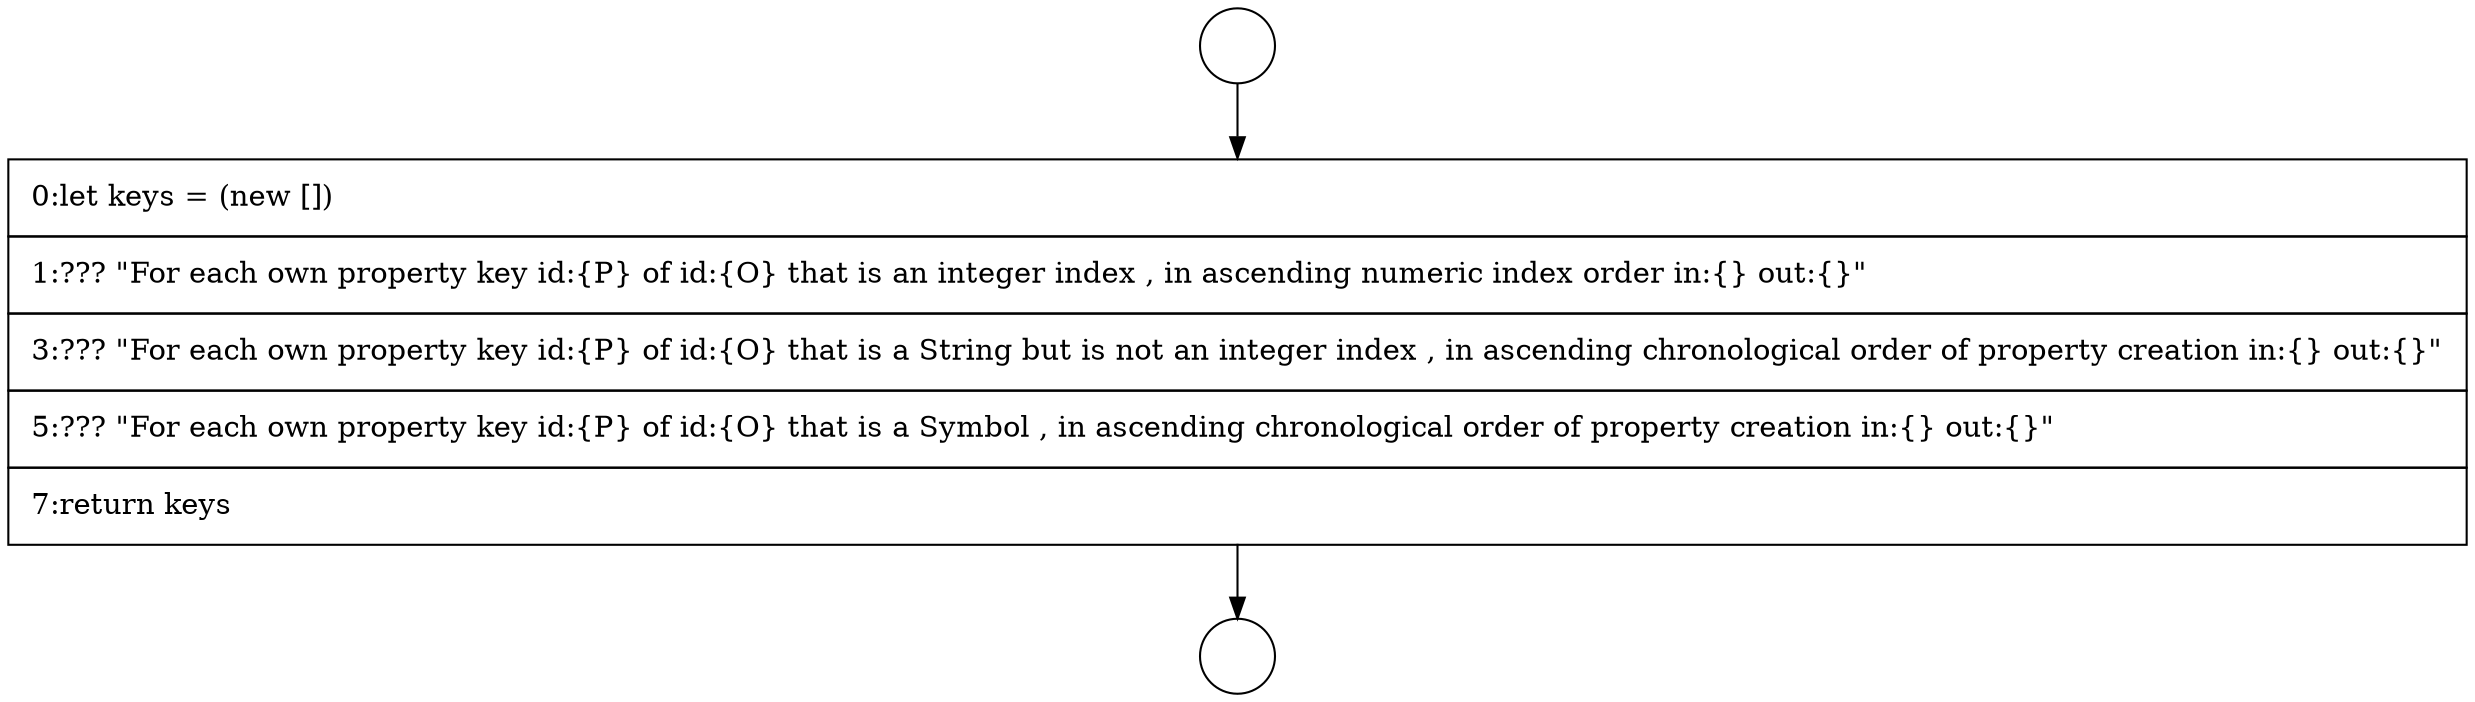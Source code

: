 digraph {
  node0 [shape=circle label=" " color="black" fillcolor="white" style=filled]
  node2 [shape=none, margin=0, label=<<font color="black">
    <table border="0" cellborder="1" cellspacing="0" cellpadding="10">
      <tr><td align="left">0:let keys = (new [])</td></tr>
      <tr><td align="left">1:??? &quot;For each own property key id:{P} of id:{O} that is an integer index , in ascending numeric index order in:{} out:{}&quot;</td></tr>
      <tr><td align="left">3:??? &quot;For each own property key id:{P} of id:{O} that is a String but is not an integer index , in ascending chronological order of property creation in:{} out:{}&quot;</td></tr>
      <tr><td align="left">5:??? &quot;For each own property key id:{P} of id:{O} that is a Symbol , in ascending chronological order of property creation in:{} out:{}&quot;</td></tr>
      <tr><td align="left">7:return keys</td></tr>
    </table>
  </font>> color="black" fillcolor="white" style=filled]
  node1 [shape=circle label=" " color="black" fillcolor="white" style=filled]
  node0 -> node2 [ color="black"]
  node2 -> node1 [ color="black"]
}
